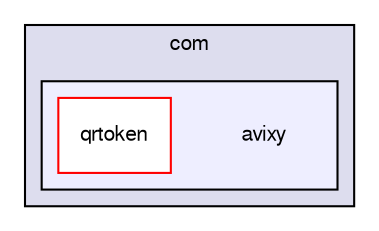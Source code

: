 digraph "C:/Users/I7/IdeaProjects/qrt-interface-sw/src/main/java/com/avixy" {
  bgcolor=transparent;
  compound=true
  node [ fontsize="10", fontname="FreeSans"];
  edge [ labelfontsize="10", labelfontname="FreeSans"];
  subgraph clusterdir_7e4683e6625eff022cd1de01b40b6a1b {
    graph [ bgcolor="#ddddee", pencolor="black", label="com" fontname="FreeSans", fontsize="10", URL="dir_7e4683e6625eff022cd1de01b40b6a1b.html"]
  subgraph clusterdir_4b764f18459778ad2fbdd00138a465f5 {
    graph [ bgcolor="#eeeeff", pencolor="black", label="" URL="dir_4b764f18459778ad2fbdd00138a465f5.html"];
    dir_4b764f18459778ad2fbdd00138a465f5 [shape=plaintext label="avixy"];
    dir_a2a9eb623d92a15ee6cd69e317a29e44 [shape=box label="qrtoken" color="red" fillcolor="white" style="filled" URL="dir_a2a9eb623d92a15ee6cd69e317a29e44.html"];
  }
  }
}
